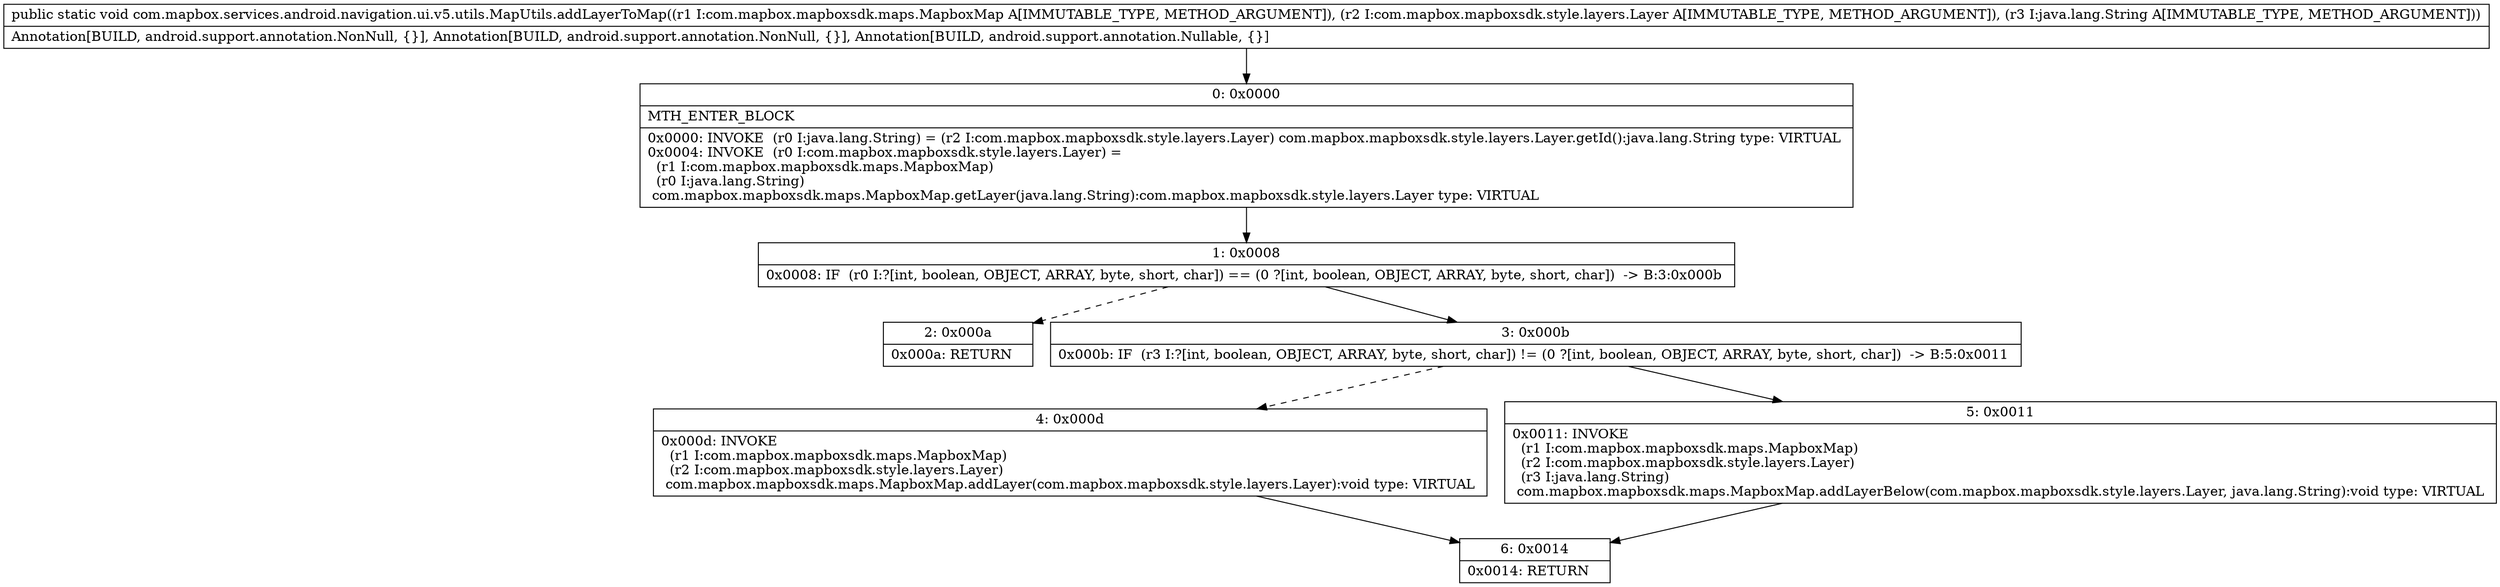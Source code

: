 digraph "CFG forcom.mapbox.services.android.navigation.ui.v5.utils.MapUtils.addLayerToMap(Lcom\/mapbox\/mapboxsdk\/maps\/MapboxMap;Lcom\/mapbox\/mapboxsdk\/style\/layers\/Layer;Ljava\/lang\/String;)V" {
Node_0 [shape=record,label="{0\:\ 0x0000|MTH_ENTER_BLOCK\l|0x0000: INVOKE  (r0 I:java.lang.String) = (r2 I:com.mapbox.mapboxsdk.style.layers.Layer) com.mapbox.mapboxsdk.style.layers.Layer.getId():java.lang.String type: VIRTUAL \l0x0004: INVOKE  (r0 I:com.mapbox.mapboxsdk.style.layers.Layer) = \l  (r1 I:com.mapbox.mapboxsdk.maps.MapboxMap)\l  (r0 I:java.lang.String)\l com.mapbox.mapboxsdk.maps.MapboxMap.getLayer(java.lang.String):com.mapbox.mapboxsdk.style.layers.Layer type: VIRTUAL \l}"];
Node_1 [shape=record,label="{1\:\ 0x0008|0x0008: IF  (r0 I:?[int, boolean, OBJECT, ARRAY, byte, short, char]) == (0 ?[int, boolean, OBJECT, ARRAY, byte, short, char])  \-\> B:3:0x000b \l}"];
Node_2 [shape=record,label="{2\:\ 0x000a|0x000a: RETURN   \l}"];
Node_3 [shape=record,label="{3\:\ 0x000b|0x000b: IF  (r3 I:?[int, boolean, OBJECT, ARRAY, byte, short, char]) != (0 ?[int, boolean, OBJECT, ARRAY, byte, short, char])  \-\> B:5:0x0011 \l}"];
Node_4 [shape=record,label="{4\:\ 0x000d|0x000d: INVOKE  \l  (r1 I:com.mapbox.mapboxsdk.maps.MapboxMap)\l  (r2 I:com.mapbox.mapboxsdk.style.layers.Layer)\l com.mapbox.mapboxsdk.maps.MapboxMap.addLayer(com.mapbox.mapboxsdk.style.layers.Layer):void type: VIRTUAL \l}"];
Node_5 [shape=record,label="{5\:\ 0x0011|0x0011: INVOKE  \l  (r1 I:com.mapbox.mapboxsdk.maps.MapboxMap)\l  (r2 I:com.mapbox.mapboxsdk.style.layers.Layer)\l  (r3 I:java.lang.String)\l com.mapbox.mapboxsdk.maps.MapboxMap.addLayerBelow(com.mapbox.mapboxsdk.style.layers.Layer, java.lang.String):void type: VIRTUAL \l}"];
Node_6 [shape=record,label="{6\:\ 0x0014|0x0014: RETURN   \l}"];
MethodNode[shape=record,label="{public static void com.mapbox.services.android.navigation.ui.v5.utils.MapUtils.addLayerToMap((r1 I:com.mapbox.mapboxsdk.maps.MapboxMap A[IMMUTABLE_TYPE, METHOD_ARGUMENT]), (r2 I:com.mapbox.mapboxsdk.style.layers.Layer A[IMMUTABLE_TYPE, METHOD_ARGUMENT]), (r3 I:java.lang.String A[IMMUTABLE_TYPE, METHOD_ARGUMENT]))  | Annotation[BUILD, android.support.annotation.NonNull, \{\}], Annotation[BUILD, android.support.annotation.NonNull, \{\}], Annotation[BUILD, android.support.annotation.Nullable, \{\}]\l}"];
MethodNode -> Node_0;
Node_0 -> Node_1;
Node_1 -> Node_2[style=dashed];
Node_1 -> Node_3;
Node_3 -> Node_4[style=dashed];
Node_3 -> Node_5;
Node_4 -> Node_6;
Node_5 -> Node_6;
}

